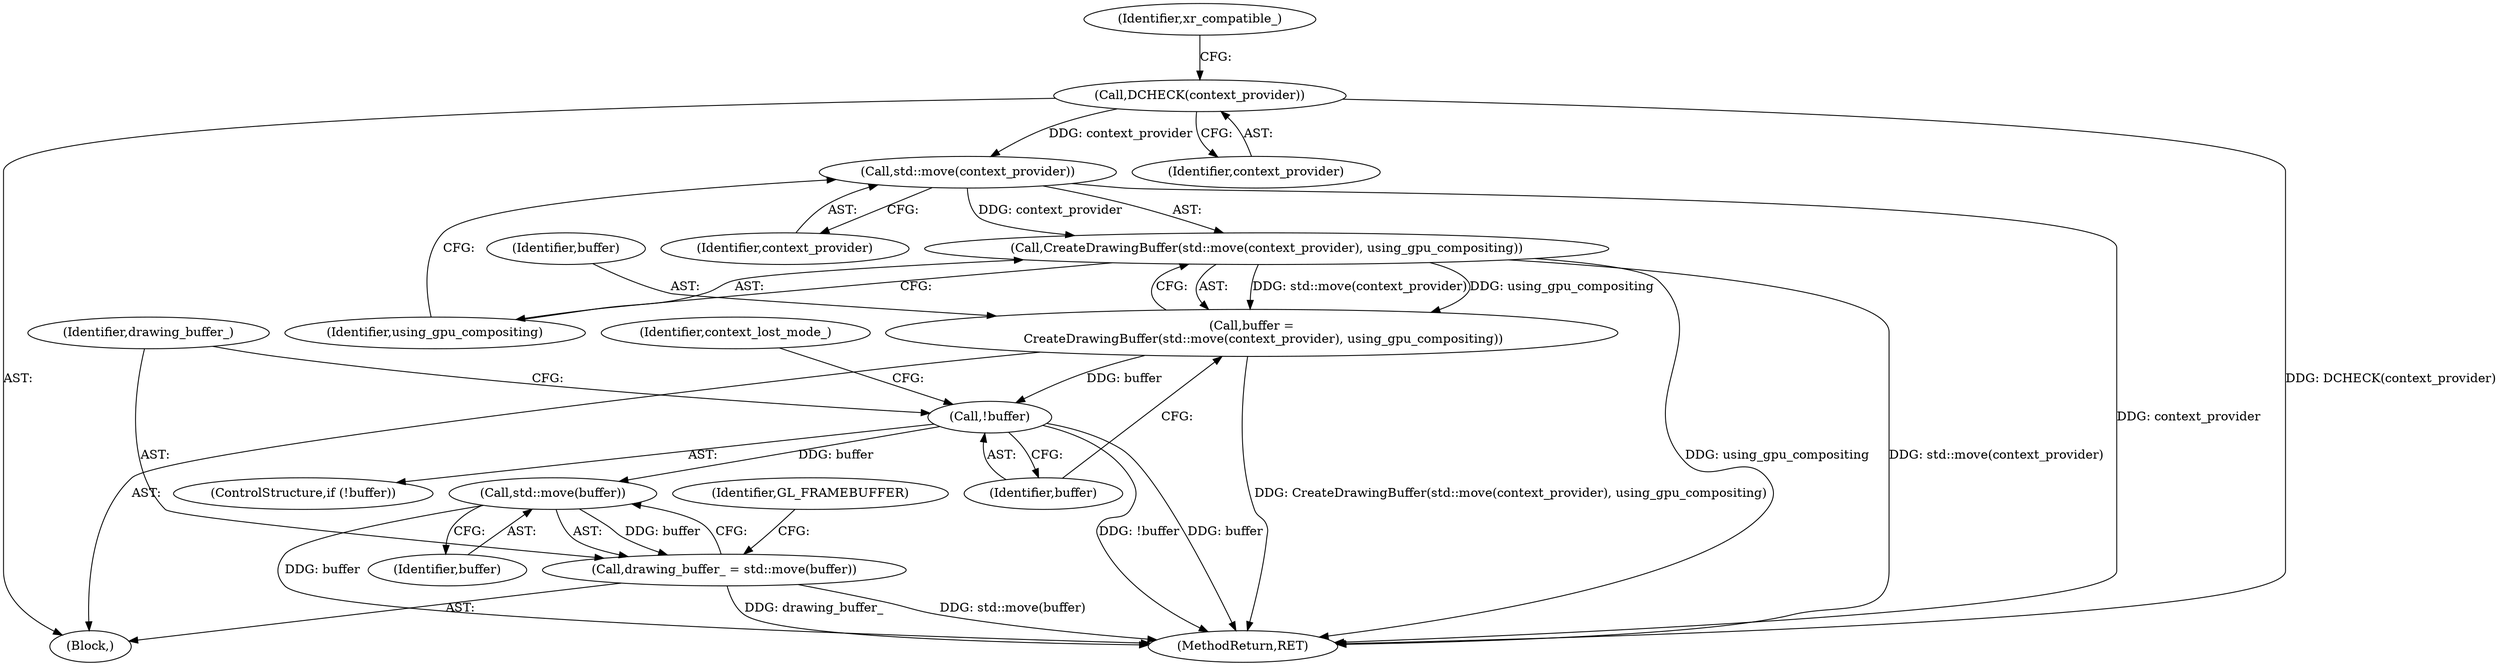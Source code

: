 digraph "1_Chrome_a4150b688a754d3d10d2ca385155b1c95d77d6ae_7@API" {
"1000130" [label="(Call,std::move(context_provider))"];
"1000103" [label="(Call,DCHECK(context_provider))"];
"1000129" [label="(Call,CreateDrawingBuffer(std::move(context_provider), using_gpu_compositing))"];
"1000127" [label="(Call,buffer =\n      CreateDrawingBuffer(std::move(context_provider), using_gpu_compositing))"];
"1000134" [label="(Call,!buffer)"];
"1000143" [label="(Call,std::move(buffer))"];
"1000141" [label="(Call,drawing_buffer_ = std::move(buffer))"];
"1000135" [label="(Identifier,buffer)"];
"1000138" [label="(Identifier,context_lost_mode_)"];
"1000141" [label="(Call,drawing_buffer_ = std::move(buffer))"];
"1000144" [label="(Identifier,buffer)"];
"1000132" [label="(Identifier,using_gpu_compositing)"];
"1000102" [label="(Block,)"];
"1000130" [label="(Call,std::move(context_provider))"];
"1000103" [label="(Call,DCHECK(context_provider))"];
"1000104" [label="(Identifier,context_provider)"];
"1000106" [label="(Identifier,xr_compatible_)"];
"1000133" [label="(ControlStructure,if (!buffer))"];
"1000143" [label="(Call,std::move(buffer))"];
"1000146" [label="(Identifier,GL_FRAMEBUFFER)"];
"1000128" [label="(Identifier,buffer)"];
"1000194" [label="(MethodReturn,RET)"];
"1000129" [label="(Call,CreateDrawingBuffer(std::move(context_provider), using_gpu_compositing))"];
"1000142" [label="(Identifier,drawing_buffer_)"];
"1000131" [label="(Identifier,context_provider)"];
"1000134" [label="(Call,!buffer)"];
"1000127" [label="(Call,buffer =\n      CreateDrawingBuffer(std::move(context_provider), using_gpu_compositing))"];
"1000130" -> "1000129"  [label="AST: "];
"1000130" -> "1000131"  [label="CFG: "];
"1000131" -> "1000130"  [label="AST: "];
"1000132" -> "1000130"  [label="CFG: "];
"1000130" -> "1000194"  [label="DDG: context_provider"];
"1000130" -> "1000129"  [label="DDG: context_provider"];
"1000103" -> "1000130"  [label="DDG: context_provider"];
"1000103" -> "1000102"  [label="AST: "];
"1000103" -> "1000104"  [label="CFG: "];
"1000104" -> "1000103"  [label="AST: "];
"1000106" -> "1000103"  [label="CFG: "];
"1000103" -> "1000194"  [label="DDG: DCHECK(context_provider)"];
"1000129" -> "1000127"  [label="AST: "];
"1000129" -> "1000132"  [label="CFG: "];
"1000132" -> "1000129"  [label="AST: "];
"1000127" -> "1000129"  [label="CFG: "];
"1000129" -> "1000194"  [label="DDG: std::move(context_provider)"];
"1000129" -> "1000194"  [label="DDG: using_gpu_compositing"];
"1000129" -> "1000127"  [label="DDG: std::move(context_provider)"];
"1000129" -> "1000127"  [label="DDG: using_gpu_compositing"];
"1000127" -> "1000102"  [label="AST: "];
"1000128" -> "1000127"  [label="AST: "];
"1000135" -> "1000127"  [label="CFG: "];
"1000127" -> "1000194"  [label="DDG: CreateDrawingBuffer(std::move(context_provider), using_gpu_compositing)"];
"1000127" -> "1000134"  [label="DDG: buffer"];
"1000134" -> "1000133"  [label="AST: "];
"1000134" -> "1000135"  [label="CFG: "];
"1000135" -> "1000134"  [label="AST: "];
"1000138" -> "1000134"  [label="CFG: "];
"1000142" -> "1000134"  [label="CFG: "];
"1000134" -> "1000194"  [label="DDG: !buffer"];
"1000134" -> "1000194"  [label="DDG: buffer"];
"1000134" -> "1000143"  [label="DDG: buffer"];
"1000143" -> "1000141"  [label="AST: "];
"1000143" -> "1000144"  [label="CFG: "];
"1000144" -> "1000143"  [label="AST: "];
"1000141" -> "1000143"  [label="CFG: "];
"1000143" -> "1000194"  [label="DDG: buffer"];
"1000143" -> "1000141"  [label="DDG: buffer"];
"1000141" -> "1000102"  [label="AST: "];
"1000142" -> "1000141"  [label="AST: "];
"1000146" -> "1000141"  [label="CFG: "];
"1000141" -> "1000194"  [label="DDG: drawing_buffer_"];
"1000141" -> "1000194"  [label="DDG: std::move(buffer)"];
}
